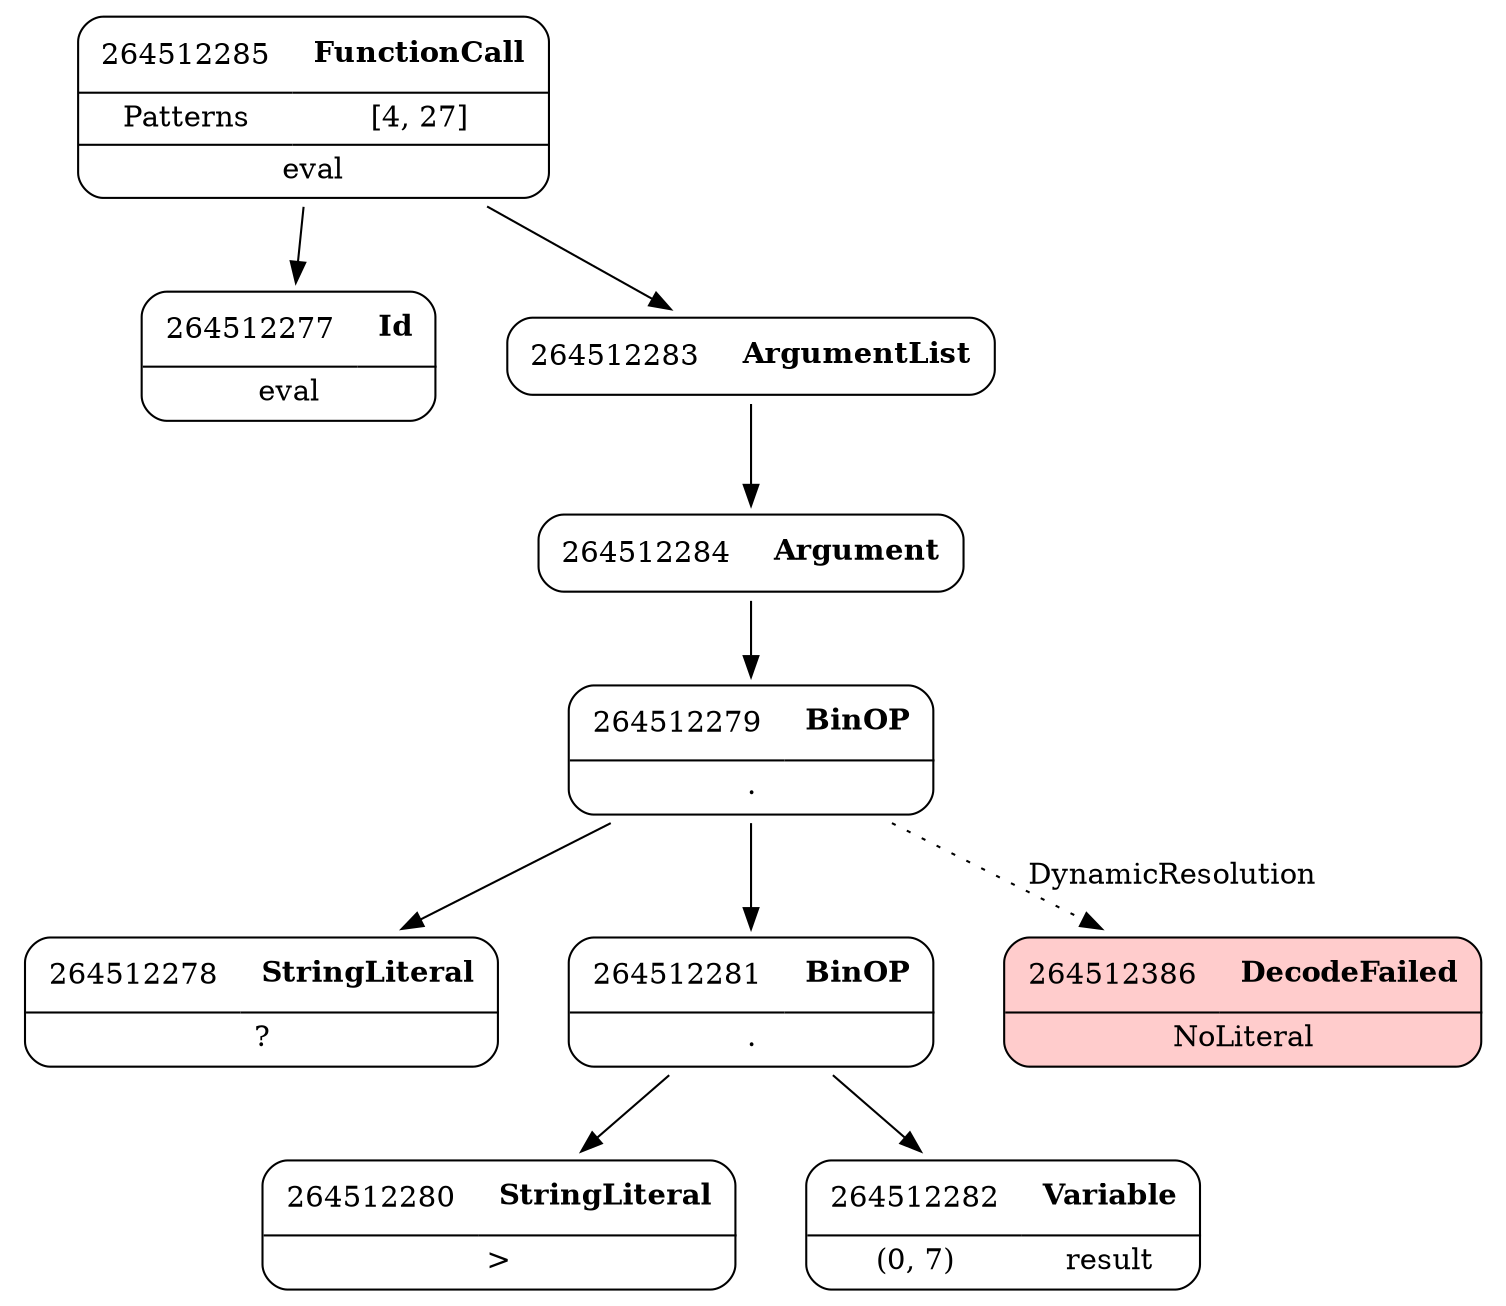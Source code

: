digraph ast {
node [shape=none];
264512277 [label=<<TABLE border='1' cellspacing='0' cellpadding='10' style='rounded' ><TR><TD border='0'>264512277</TD><TD border='0'><B>Id</B></TD></TR><HR/><TR><TD border='0' cellpadding='5' colspan='2'>eval</TD></TR></TABLE>>];
264512278 [label=<<TABLE border='1' cellspacing='0' cellpadding='10' style='rounded' ><TR><TD border='0'>264512278</TD><TD border='0'><B>StringLiteral</B></TD></TR><HR/><TR><TD border='0' cellpadding='5' colspan='2'>?</TD></TR></TABLE>>];
264512279 [label=<<TABLE border='1' cellspacing='0' cellpadding='10' style='rounded' ><TR><TD border='0'>264512279</TD><TD border='0'><B>BinOP</B></TD></TR><HR/><TR><TD border='0' cellpadding='5' colspan='2'>.</TD></TR></TABLE>>];
264512279 -> 264512278 [weight=2];
264512279 -> 264512281 [weight=2];
264512279 -> 264512386 [style=dotted,label=DynamicResolution];
264512386 [label=<<TABLE border='1' cellspacing='0' cellpadding='10' style='rounded' bgcolor='#FFCCCC' ><TR><TD border='0'>264512386</TD><TD border='0'><B>DecodeFailed</B></TD></TR><HR/><TR><TD border='0' cellpadding='5' colspan='2'>NoLiteral</TD></TR></TABLE>>];
264512284 [label=<<TABLE border='1' cellspacing='0' cellpadding='10' style='rounded' ><TR><TD border='0'>264512284</TD><TD border='0'><B>Argument</B></TD></TR></TABLE>>];
264512284 -> 264512279 [weight=2];
264512285 [label=<<TABLE border='1' cellspacing='0' cellpadding='10' style='rounded' ><TR><TD border='0'>264512285</TD><TD border='0'><B>FunctionCall</B></TD></TR><HR/><TR><TD border='0' cellpadding='5'>Patterns</TD><TD border='0' cellpadding='5'>[4, 27]</TD></TR><HR/><TR><TD border='0' cellpadding='5' colspan='2'>eval</TD></TR></TABLE>>];
264512285 -> 264512277 [weight=2];
264512285 -> 264512283 [weight=2];
264512280 [label=<<TABLE border='1' cellspacing='0' cellpadding='10' style='rounded' ><TR><TD border='0'>264512280</TD><TD border='0'><B>StringLiteral</B></TD></TR><HR/><TR><TD border='0' cellpadding='5' colspan='2'>&gt;</TD></TR></TABLE>>];
264512281 [label=<<TABLE border='1' cellspacing='0' cellpadding='10' style='rounded' ><TR><TD border='0'>264512281</TD><TD border='0'><B>BinOP</B></TD></TR><HR/><TR><TD border='0' cellpadding='5' colspan='2'>.</TD></TR></TABLE>>];
264512281 -> 264512280 [weight=2];
264512281 -> 264512282 [weight=2];
264512282 [label=<<TABLE border='1' cellspacing='0' cellpadding='10' style='rounded' ><TR><TD border='0'>264512282</TD><TD border='0'><B>Variable</B></TD></TR><HR/><TR><TD border='0' cellpadding='5'>(0, 7)</TD><TD border='0' cellpadding='5'>result</TD></TR></TABLE>>];
264512283 [label=<<TABLE border='1' cellspacing='0' cellpadding='10' style='rounded' ><TR><TD border='0'>264512283</TD><TD border='0'><B>ArgumentList</B></TD></TR></TABLE>>];
264512283 -> 264512284 [weight=2];
}
